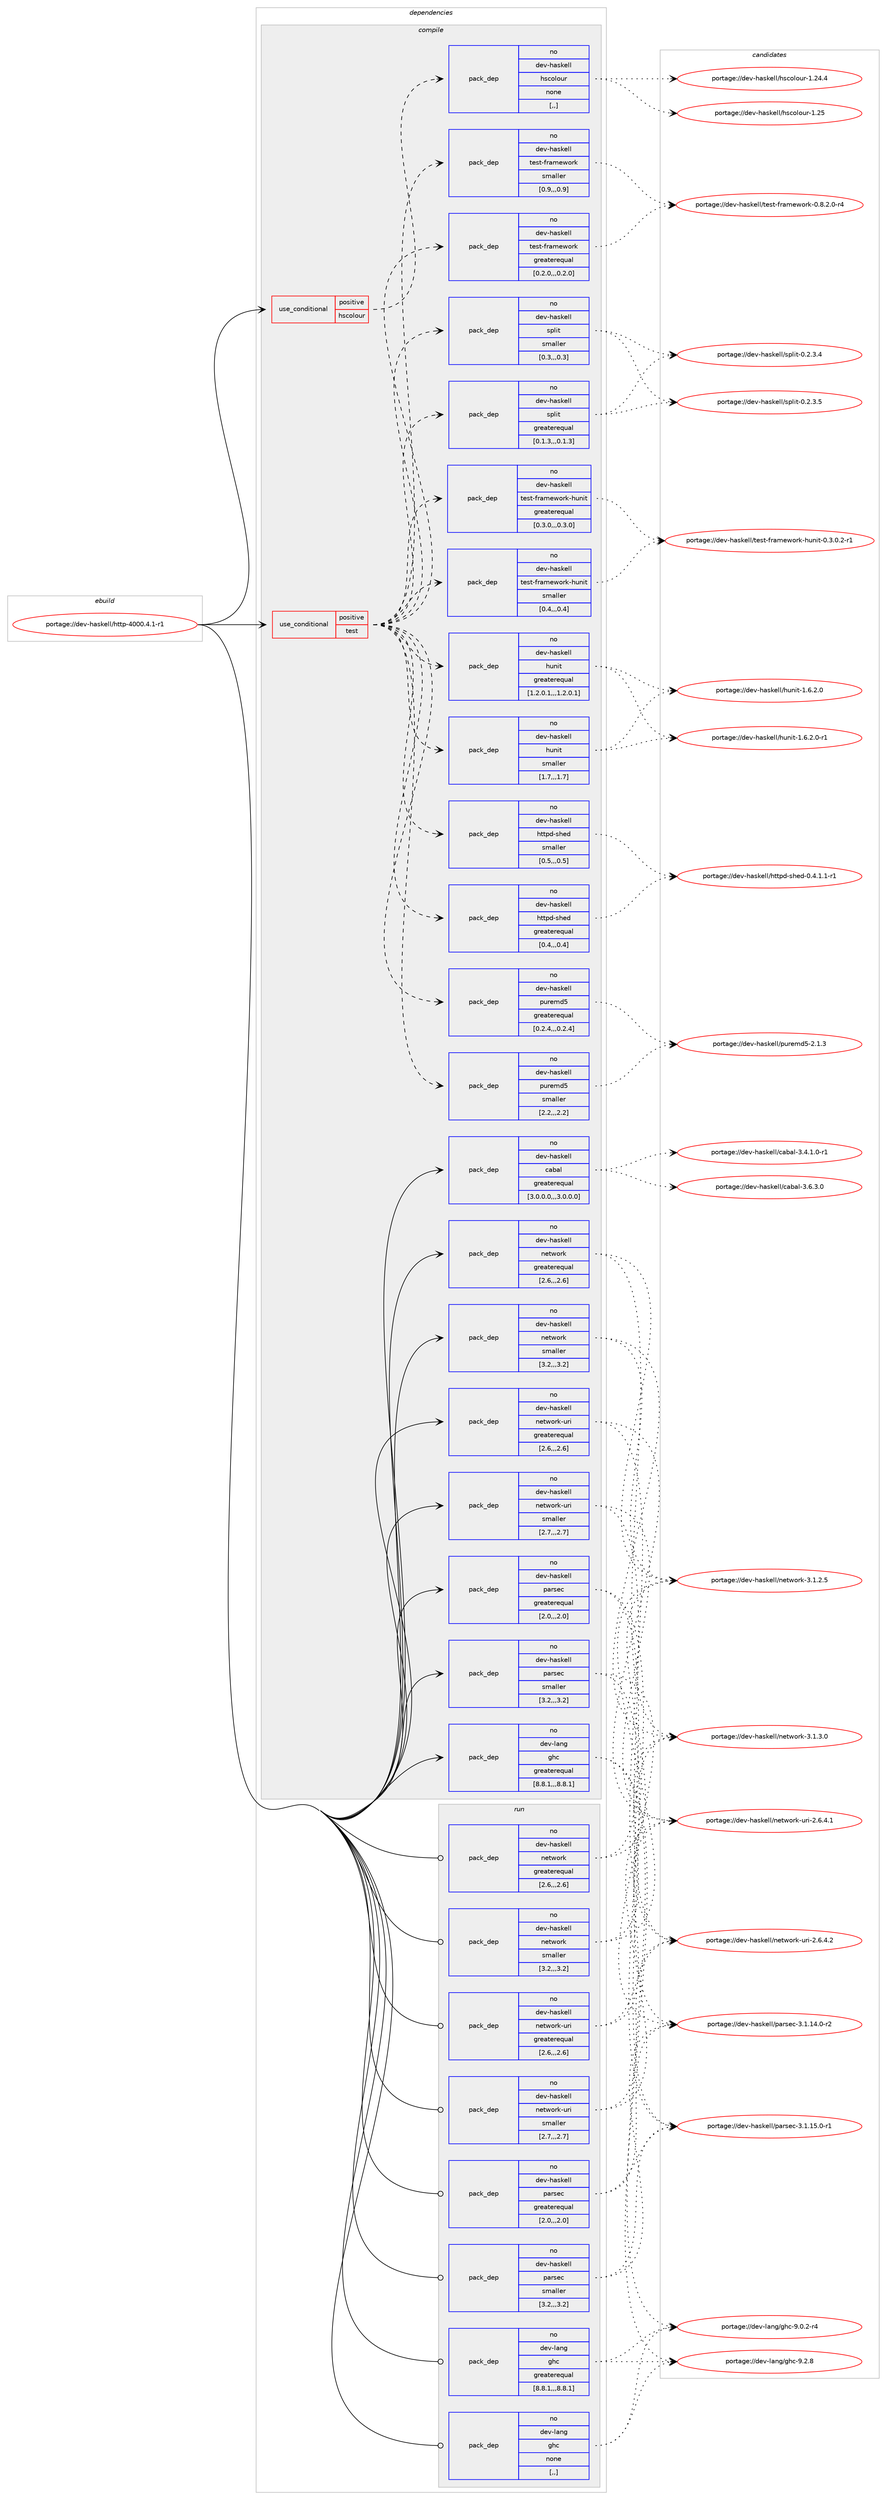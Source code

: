 digraph prolog {

# *************
# Graph options
# *************

newrank=true;
concentrate=true;
compound=true;
graph [rankdir=LR,fontname=Helvetica,fontsize=10,ranksep=1.5];#, ranksep=2.5, nodesep=0.2];
edge  [arrowhead=vee];
node  [fontname=Helvetica,fontsize=10];

# **********
# The ebuild
# **********

subgraph cluster_leftcol {
color=gray;
rank=same;
label=<<i>ebuild</i>>;
id [label="portage://dev-haskell/http-4000.4.1-r1", color=red, width=4, href="../dev-haskell/http-4000.4.1-r1.svg"];
}

# ****************
# The dependencies
# ****************

subgraph cluster_midcol {
color=gray;
label=<<i>dependencies</i>>;
subgraph cluster_compile {
fillcolor="#eeeeee";
style=filled;
label=<<i>compile</i>>;
subgraph cond19972 {
dependency80277 [label=<<TABLE BORDER="0" CELLBORDER="1" CELLSPACING="0" CELLPADDING="4"><TR><TD ROWSPAN="3" CELLPADDING="10">use_conditional</TD></TR><TR><TD>positive</TD></TR><TR><TD>hscolour</TD></TR></TABLE>>, shape=none, color=red];
subgraph pack59339 {
dependency80278 [label=<<TABLE BORDER="0" CELLBORDER="1" CELLSPACING="0" CELLPADDING="4" WIDTH="220"><TR><TD ROWSPAN="6" CELLPADDING="30">pack_dep</TD></TR><TR><TD WIDTH="110">no</TD></TR><TR><TD>dev-haskell</TD></TR><TR><TD>hscolour</TD></TR><TR><TD>none</TD></TR><TR><TD>[,,]</TD></TR></TABLE>>, shape=none, color=blue];
}
dependency80277:e -> dependency80278:w [weight=20,style="dashed",arrowhead="vee"];
}
id:e -> dependency80277:w [weight=20,style="solid",arrowhead="vee"];
subgraph cond19973 {
dependency80279 [label=<<TABLE BORDER="0" CELLBORDER="1" CELLSPACING="0" CELLPADDING="4"><TR><TD ROWSPAN="3" CELLPADDING="10">use_conditional</TD></TR><TR><TD>positive</TD></TR><TR><TD>test</TD></TR></TABLE>>, shape=none, color=red];
subgraph pack59340 {
dependency80280 [label=<<TABLE BORDER="0" CELLBORDER="1" CELLSPACING="0" CELLPADDING="4" WIDTH="220"><TR><TD ROWSPAN="6" CELLPADDING="30">pack_dep</TD></TR><TR><TD WIDTH="110">no</TD></TR><TR><TD>dev-haskell</TD></TR><TR><TD>httpd-shed</TD></TR><TR><TD>greaterequal</TD></TR><TR><TD>[0.4,,,0.4]</TD></TR></TABLE>>, shape=none, color=blue];
}
dependency80279:e -> dependency80280:w [weight=20,style="dashed",arrowhead="vee"];
subgraph pack59341 {
dependency80281 [label=<<TABLE BORDER="0" CELLBORDER="1" CELLSPACING="0" CELLPADDING="4" WIDTH="220"><TR><TD ROWSPAN="6" CELLPADDING="30">pack_dep</TD></TR><TR><TD WIDTH="110">no</TD></TR><TR><TD>dev-haskell</TD></TR><TR><TD>httpd-shed</TD></TR><TR><TD>smaller</TD></TR><TR><TD>[0.5,,,0.5]</TD></TR></TABLE>>, shape=none, color=blue];
}
dependency80279:e -> dependency80281:w [weight=20,style="dashed",arrowhead="vee"];
subgraph pack59342 {
dependency80282 [label=<<TABLE BORDER="0" CELLBORDER="1" CELLSPACING="0" CELLPADDING="4" WIDTH="220"><TR><TD ROWSPAN="6" CELLPADDING="30">pack_dep</TD></TR><TR><TD WIDTH="110">no</TD></TR><TR><TD>dev-haskell</TD></TR><TR><TD>hunit</TD></TR><TR><TD>greaterequal</TD></TR><TR><TD>[1.2.0.1,,,1.2.0.1]</TD></TR></TABLE>>, shape=none, color=blue];
}
dependency80279:e -> dependency80282:w [weight=20,style="dashed",arrowhead="vee"];
subgraph pack59343 {
dependency80283 [label=<<TABLE BORDER="0" CELLBORDER="1" CELLSPACING="0" CELLPADDING="4" WIDTH="220"><TR><TD ROWSPAN="6" CELLPADDING="30">pack_dep</TD></TR><TR><TD WIDTH="110">no</TD></TR><TR><TD>dev-haskell</TD></TR><TR><TD>hunit</TD></TR><TR><TD>smaller</TD></TR><TR><TD>[1.7,,,1.7]</TD></TR></TABLE>>, shape=none, color=blue];
}
dependency80279:e -> dependency80283:w [weight=20,style="dashed",arrowhead="vee"];
subgraph pack59344 {
dependency80284 [label=<<TABLE BORDER="0" CELLBORDER="1" CELLSPACING="0" CELLPADDING="4" WIDTH="220"><TR><TD ROWSPAN="6" CELLPADDING="30">pack_dep</TD></TR><TR><TD WIDTH="110">no</TD></TR><TR><TD>dev-haskell</TD></TR><TR><TD>puremd5</TD></TR><TR><TD>greaterequal</TD></TR><TR><TD>[0.2.4,,,0.2.4]</TD></TR></TABLE>>, shape=none, color=blue];
}
dependency80279:e -> dependency80284:w [weight=20,style="dashed",arrowhead="vee"];
subgraph pack59345 {
dependency80285 [label=<<TABLE BORDER="0" CELLBORDER="1" CELLSPACING="0" CELLPADDING="4" WIDTH="220"><TR><TD ROWSPAN="6" CELLPADDING="30">pack_dep</TD></TR><TR><TD WIDTH="110">no</TD></TR><TR><TD>dev-haskell</TD></TR><TR><TD>puremd5</TD></TR><TR><TD>smaller</TD></TR><TR><TD>[2.2,,,2.2]</TD></TR></TABLE>>, shape=none, color=blue];
}
dependency80279:e -> dependency80285:w [weight=20,style="dashed",arrowhead="vee"];
subgraph pack59346 {
dependency80286 [label=<<TABLE BORDER="0" CELLBORDER="1" CELLSPACING="0" CELLPADDING="4" WIDTH="220"><TR><TD ROWSPAN="6" CELLPADDING="30">pack_dep</TD></TR><TR><TD WIDTH="110">no</TD></TR><TR><TD>dev-haskell</TD></TR><TR><TD>split</TD></TR><TR><TD>greaterequal</TD></TR><TR><TD>[0.1.3,,,0.1.3]</TD></TR></TABLE>>, shape=none, color=blue];
}
dependency80279:e -> dependency80286:w [weight=20,style="dashed",arrowhead="vee"];
subgraph pack59347 {
dependency80287 [label=<<TABLE BORDER="0" CELLBORDER="1" CELLSPACING="0" CELLPADDING="4" WIDTH="220"><TR><TD ROWSPAN="6" CELLPADDING="30">pack_dep</TD></TR><TR><TD WIDTH="110">no</TD></TR><TR><TD>dev-haskell</TD></TR><TR><TD>split</TD></TR><TR><TD>smaller</TD></TR><TR><TD>[0.3,,,0.3]</TD></TR></TABLE>>, shape=none, color=blue];
}
dependency80279:e -> dependency80287:w [weight=20,style="dashed",arrowhead="vee"];
subgraph pack59348 {
dependency80288 [label=<<TABLE BORDER="0" CELLBORDER="1" CELLSPACING="0" CELLPADDING="4" WIDTH="220"><TR><TD ROWSPAN="6" CELLPADDING="30">pack_dep</TD></TR><TR><TD WIDTH="110">no</TD></TR><TR><TD>dev-haskell</TD></TR><TR><TD>test-framework</TD></TR><TR><TD>greaterequal</TD></TR><TR><TD>[0.2.0,,,0.2.0]</TD></TR></TABLE>>, shape=none, color=blue];
}
dependency80279:e -> dependency80288:w [weight=20,style="dashed",arrowhead="vee"];
subgraph pack59349 {
dependency80289 [label=<<TABLE BORDER="0" CELLBORDER="1" CELLSPACING="0" CELLPADDING="4" WIDTH="220"><TR><TD ROWSPAN="6" CELLPADDING="30">pack_dep</TD></TR><TR><TD WIDTH="110">no</TD></TR><TR><TD>dev-haskell</TD></TR><TR><TD>test-framework</TD></TR><TR><TD>smaller</TD></TR><TR><TD>[0.9,,,0.9]</TD></TR></TABLE>>, shape=none, color=blue];
}
dependency80279:e -> dependency80289:w [weight=20,style="dashed",arrowhead="vee"];
subgraph pack59350 {
dependency80290 [label=<<TABLE BORDER="0" CELLBORDER="1" CELLSPACING="0" CELLPADDING="4" WIDTH="220"><TR><TD ROWSPAN="6" CELLPADDING="30">pack_dep</TD></TR><TR><TD WIDTH="110">no</TD></TR><TR><TD>dev-haskell</TD></TR><TR><TD>test-framework-hunit</TD></TR><TR><TD>greaterequal</TD></TR><TR><TD>[0.3.0,,,0.3.0]</TD></TR></TABLE>>, shape=none, color=blue];
}
dependency80279:e -> dependency80290:w [weight=20,style="dashed",arrowhead="vee"];
subgraph pack59351 {
dependency80291 [label=<<TABLE BORDER="0" CELLBORDER="1" CELLSPACING="0" CELLPADDING="4" WIDTH="220"><TR><TD ROWSPAN="6" CELLPADDING="30">pack_dep</TD></TR><TR><TD WIDTH="110">no</TD></TR><TR><TD>dev-haskell</TD></TR><TR><TD>test-framework-hunit</TD></TR><TR><TD>smaller</TD></TR><TR><TD>[0.4,,,0.4]</TD></TR></TABLE>>, shape=none, color=blue];
}
dependency80279:e -> dependency80291:w [weight=20,style="dashed",arrowhead="vee"];
}
id:e -> dependency80279:w [weight=20,style="solid",arrowhead="vee"];
subgraph pack59352 {
dependency80292 [label=<<TABLE BORDER="0" CELLBORDER="1" CELLSPACING="0" CELLPADDING="4" WIDTH="220"><TR><TD ROWSPAN="6" CELLPADDING="30">pack_dep</TD></TR><TR><TD WIDTH="110">no</TD></TR><TR><TD>dev-haskell</TD></TR><TR><TD>cabal</TD></TR><TR><TD>greaterequal</TD></TR><TR><TD>[3.0.0.0,,,3.0.0.0]</TD></TR></TABLE>>, shape=none, color=blue];
}
id:e -> dependency80292:w [weight=20,style="solid",arrowhead="vee"];
subgraph pack59353 {
dependency80293 [label=<<TABLE BORDER="0" CELLBORDER="1" CELLSPACING="0" CELLPADDING="4" WIDTH="220"><TR><TD ROWSPAN="6" CELLPADDING="30">pack_dep</TD></TR><TR><TD WIDTH="110">no</TD></TR><TR><TD>dev-haskell</TD></TR><TR><TD>network</TD></TR><TR><TD>greaterequal</TD></TR><TR><TD>[2.6,,,2.6]</TD></TR></TABLE>>, shape=none, color=blue];
}
id:e -> dependency80293:w [weight=20,style="solid",arrowhead="vee"];
subgraph pack59354 {
dependency80294 [label=<<TABLE BORDER="0" CELLBORDER="1" CELLSPACING="0" CELLPADDING="4" WIDTH="220"><TR><TD ROWSPAN="6" CELLPADDING="30">pack_dep</TD></TR><TR><TD WIDTH="110">no</TD></TR><TR><TD>dev-haskell</TD></TR><TR><TD>network</TD></TR><TR><TD>smaller</TD></TR><TR><TD>[3.2,,,3.2]</TD></TR></TABLE>>, shape=none, color=blue];
}
id:e -> dependency80294:w [weight=20,style="solid",arrowhead="vee"];
subgraph pack59355 {
dependency80295 [label=<<TABLE BORDER="0" CELLBORDER="1" CELLSPACING="0" CELLPADDING="4" WIDTH="220"><TR><TD ROWSPAN="6" CELLPADDING="30">pack_dep</TD></TR><TR><TD WIDTH="110">no</TD></TR><TR><TD>dev-haskell</TD></TR><TR><TD>network-uri</TD></TR><TR><TD>greaterequal</TD></TR><TR><TD>[2.6,,,2.6]</TD></TR></TABLE>>, shape=none, color=blue];
}
id:e -> dependency80295:w [weight=20,style="solid",arrowhead="vee"];
subgraph pack59356 {
dependency80296 [label=<<TABLE BORDER="0" CELLBORDER="1" CELLSPACING="0" CELLPADDING="4" WIDTH="220"><TR><TD ROWSPAN="6" CELLPADDING="30">pack_dep</TD></TR><TR><TD WIDTH="110">no</TD></TR><TR><TD>dev-haskell</TD></TR><TR><TD>network-uri</TD></TR><TR><TD>smaller</TD></TR><TR><TD>[2.7,,,2.7]</TD></TR></TABLE>>, shape=none, color=blue];
}
id:e -> dependency80296:w [weight=20,style="solid",arrowhead="vee"];
subgraph pack59357 {
dependency80297 [label=<<TABLE BORDER="0" CELLBORDER="1" CELLSPACING="0" CELLPADDING="4" WIDTH="220"><TR><TD ROWSPAN="6" CELLPADDING="30">pack_dep</TD></TR><TR><TD WIDTH="110">no</TD></TR><TR><TD>dev-haskell</TD></TR><TR><TD>parsec</TD></TR><TR><TD>greaterequal</TD></TR><TR><TD>[2.0,,,2.0]</TD></TR></TABLE>>, shape=none, color=blue];
}
id:e -> dependency80297:w [weight=20,style="solid",arrowhead="vee"];
subgraph pack59358 {
dependency80298 [label=<<TABLE BORDER="0" CELLBORDER="1" CELLSPACING="0" CELLPADDING="4" WIDTH="220"><TR><TD ROWSPAN="6" CELLPADDING="30">pack_dep</TD></TR><TR><TD WIDTH="110">no</TD></TR><TR><TD>dev-haskell</TD></TR><TR><TD>parsec</TD></TR><TR><TD>smaller</TD></TR><TR><TD>[3.2,,,3.2]</TD></TR></TABLE>>, shape=none, color=blue];
}
id:e -> dependency80298:w [weight=20,style="solid",arrowhead="vee"];
subgraph pack59359 {
dependency80299 [label=<<TABLE BORDER="0" CELLBORDER="1" CELLSPACING="0" CELLPADDING="4" WIDTH="220"><TR><TD ROWSPAN="6" CELLPADDING="30">pack_dep</TD></TR><TR><TD WIDTH="110">no</TD></TR><TR><TD>dev-lang</TD></TR><TR><TD>ghc</TD></TR><TR><TD>greaterequal</TD></TR><TR><TD>[8.8.1,,,8.8.1]</TD></TR></TABLE>>, shape=none, color=blue];
}
id:e -> dependency80299:w [weight=20,style="solid",arrowhead="vee"];
}
subgraph cluster_compileandrun {
fillcolor="#eeeeee";
style=filled;
label=<<i>compile and run</i>>;
}
subgraph cluster_run {
fillcolor="#eeeeee";
style=filled;
label=<<i>run</i>>;
subgraph pack59360 {
dependency80300 [label=<<TABLE BORDER="0" CELLBORDER="1" CELLSPACING="0" CELLPADDING="4" WIDTH="220"><TR><TD ROWSPAN="6" CELLPADDING="30">pack_dep</TD></TR><TR><TD WIDTH="110">no</TD></TR><TR><TD>dev-haskell</TD></TR><TR><TD>network</TD></TR><TR><TD>greaterequal</TD></TR><TR><TD>[2.6,,,2.6]</TD></TR></TABLE>>, shape=none, color=blue];
}
id:e -> dependency80300:w [weight=20,style="solid",arrowhead="odot"];
subgraph pack59361 {
dependency80301 [label=<<TABLE BORDER="0" CELLBORDER="1" CELLSPACING="0" CELLPADDING="4" WIDTH="220"><TR><TD ROWSPAN="6" CELLPADDING="30">pack_dep</TD></TR><TR><TD WIDTH="110">no</TD></TR><TR><TD>dev-haskell</TD></TR><TR><TD>network</TD></TR><TR><TD>smaller</TD></TR><TR><TD>[3.2,,,3.2]</TD></TR></TABLE>>, shape=none, color=blue];
}
id:e -> dependency80301:w [weight=20,style="solid",arrowhead="odot"];
subgraph pack59362 {
dependency80302 [label=<<TABLE BORDER="0" CELLBORDER="1" CELLSPACING="0" CELLPADDING="4" WIDTH="220"><TR><TD ROWSPAN="6" CELLPADDING="30">pack_dep</TD></TR><TR><TD WIDTH="110">no</TD></TR><TR><TD>dev-haskell</TD></TR><TR><TD>network-uri</TD></TR><TR><TD>greaterequal</TD></TR><TR><TD>[2.6,,,2.6]</TD></TR></TABLE>>, shape=none, color=blue];
}
id:e -> dependency80302:w [weight=20,style="solid",arrowhead="odot"];
subgraph pack59363 {
dependency80303 [label=<<TABLE BORDER="0" CELLBORDER="1" CELLSPACING="0" CELLPADDING="4" WIDTH="220"><TR><TD ROWSPAN="6" CELLPADDING="30">pack_dep</TD></TR><TR><TD WIDTH="110">no</TD></TR><TR><TD>dev-haskell</TD></TR><TR><TD>network-uri</TD></TR><TR><TD>smaller</TD></TR><TR><TD>[2.7,,,2.7]</TD></TR></TABLE>>, shape=none, color=blue];
}
id:e -> dependency80303:w [weight=20,style="solid",arrowhead="odot"];
subgraph pack59364 {
dependency80304 [label=<<TABLE BORDER="0" CELLBORDER="1" CELLSPACING="0" CELLPADDING="4" WIDTH="220"><TR><TD ROWSPAN="6" CELLPADDING="30">pack_dep</TD></TR><TR><TD WIDTH="110">no</TD></TR><TR><TD>dev-haskell</TD></TR><TR><TD>parsec</TD></TR><TR><TD>greaterequal</TD></TR><TR><TD>[2.0,,,2.0]</TD></TR></TABLE>>, shape=none, color=blue];
}
id:e -> dependency80304:w [weight=20,style="solid",arrowhead="odot"];
subgraph pack59365 {
dependency80305 [label=<<TABLE BORDER="0" CELLBORDER="1" CELLSPACING="0" CELLPADDING="4" WIDTH="220"><TR><TD ROWSPAN="6" CELLPADDING="30">pack_dep</TD></TR><TR><TD WIDTH="110">no</TD></TR><TR><TD>dev-haskell</TD></TR><TR><TD>parsec</TD></TR><TR><TD>smaller</TD></TR><TR><TD>[3.2,,,3.2]</TD></TR></TABLE>>, shape=none, color=blue];
}
id:e -> dependency80305:w [weight=20,style="solid",arrowhead="odot"];
subgraph pack59366 {
dependency80306 [label=<<TABLE BORDER="0" CELLBORDER="1" CELLSPACING="0" CELLPADDING="4" WIDTH="220"><TR><TD ROWSPAN="6" CELLPADDING="30">pack_dep</TD></TR><TR><TD WIDTH="110">no</TD></TR><TR><TD>dev-lang</TD></TR><TR><TD>ghc</TD></TR><TR><TD>greaterequal</TD></TR><TR><TD>[8.8.1,,,8.8.1]</TD></TR></TABLE>>, shape=none, color=blue];
}
id:e -> dependency80306:w [weight=20,style="solid",arrowhead="odot"];
subgraph pack59367 {
dependency80307 [label=<<TABLE BORDER="0" CELLBORDER="1" CELLSPACING="0" CELLPADDING="4" WIDTH="220"><TR><TD ROWSPAN="6" CELLPADDING="30">pack_dep</TD></TR><TR><TD WIDTH="110">no</TD></TR><TR><TD>dev-lang</TD></TR><TR><TD>ghc</TD></TR><TR><TD>none</TD></TR><TR><TD>[,,]</TD></TR></TABLE>>, shape=none, color=blue];
}
id:e -> dependency80307:w [weight=20,style="solid",arrowhead="odot"];
}
}

# **************
# The candidates
# **************

subgraph cluster_choices {
rank=same;
color=gray;
label=<<i>candidates</i>>;

subgraph choice59339 {
color=black;
nodesep=1;
choice1001011184510497115107101108108471041159911110811111711445494650524652 [label="portage://dev-haskell/hscolour-1.24.4", color=red, width=4,href="../dev-haskell/hscolour-1.24.4.svg"];
choice100101118451049711510710110810847104115991111081111171144549465053 [label="portage://dev-haskell/hscolour-1.25", color=red, width=4,href="../dev-haskell/hscolour-1.25.svg"];
dependency80278:e -> choice1001011184510497115107101108108471041159911110811111711445494650524652:w [style=dotted,weight="100"];
dependency80278:e -> choice100101118451049711510710110810847104115991111081111171144549465053:w [style=dotted,weight="100"];
}
subgraph choice59340 {
color=black;
nodesep=1;
choice1001011184510497115107101108108471041161161121004511510410110045484652464946494511449 [label="portage://dev-haskell/httpd-shed-0.4.1.1-r1", color=red, width=4,href="../dev-haskell/httpd-shed-0.4.1.1-r1.svg"];
dependency80280:e -> choice1001011184510497115107101108108471041161161121004511510410110045484652464946494511449:w [style=dotted,weight="100"];
}
subgraph choice59341 {
color=black;
nodesep=1;
choice1001011184510497115107101108108471041161161121004511510410110045484652464946494511449 [label="portage://dev-haskell/httpd-shed-0.4.1.1-r1", color=red, width=4,href="../dev-haskell/httpd-shed-0.4.1.1-r1.svg"];
dependency80281:e -> choice1001011184510497115107101108108471041161161121004511510410110045484652464946494511449:w [style=dotted,weight="100"];
}
subgraph choice59342 {
color=black;
nodesep=1;
choice1001011184510497115107101108108471041171101051164549465446504648 [label="portage://dev-haskell/hunit-1.6.2.0", color=red, width=4,href="../dev-haskell/hunit-1.6.2.0.svg"];
choice10010111845104971151071011081084710411711010511645494654465046484511449 [label="portage://dev-haskell/hunit-1.6.2.0-r1", color=red, width=4,href="../dev-haskell/hunit-1.6.2.0-r1.svg"];
dependency80282:e -> choice1001011184510497115107101108108471041171101051164549465446504648:w [style=dotted,weight="100"];
dependency80282:e -> choice10010111845104971151071011081084710411711010511645494654465046484511449:w [style=dotted,weight="100"];
}
subgraph choice59343 {
color=black;
nodesep=1;
choice1001011184510497115107101108108471041171101051164549465446504648 [label="portage://dev-haskell/hunit-1.6.2.0", color=red, width=4,href="../dev-haskell/hunit-1.6.2.0.svg"];
choice10010111845104971151071011081084710411711010511645494654465046484511449 [label="portage://dev-haskell/hunit-1.6.2.0-r1", color=red, width=4,href="../dev-haskell/hunit-1.6.2.0-r1.svg"];
dependency80283:e -> choice1001011184510497115107101108108471041171101051164549465446504648:w [style=dotted,weight="100"];
dependency80283:e -> choice10010111845104971151071011081084710411711010511645494654465046484511449:w [style=dotted,weight="100"];
}
subgraph choice59344 {
color=black;
nodesep=1;
choice10010111845104971151071011081084711211711410110910053455046494651 [label="portage://dev-haskell/puremd5-2.1.3", color=red, width=4,href="../dev-haskell/puremd5-2.1.3.svg"];
dependency80284:e -> choice10010111845104971151071011081084711211711410110910053455046494651:w [style=dotted,weight="100"];
}
subgraph choice59345 {
color=black;
nodesep=1;
choice10010111845104971151071011081084711211711410110910053455046494651 [label="portage://dev-haskell/puremd5-2.1.3", color=red, width=4,href="../dev-haskell/puremd5-2.1.3.svg"];
dependency80285:e -> choice10010111845104971151071011081084711211711410110910053455046494651:w [style=dotted,weight="100"];
}
subgraph choice59346 {
color=black;
nodesep=1;
choice1001011184510497115107101108108471151121081051164548465046514652 [label="portage://dev-haskell/split-0.2.3.4", color=red, width=4,href="../dev-haskell/split-0.2.3.4.svg"];
choice1001011184510497115107101108108471151121081051164548465046514653 [label="portage://dev-haskell/split-0.2.3.5", color=red, width=4,href="../dev-haskell/split-0.2.3.5.svg"];
dependency80286:e -> choice1001011184510497115107101108108471151121081051164548465046514652:w [style=dotted,weight="100"];
dependency80286:e -> choice1001011184510497115107101108108471151121081051164548465046514653:w [style=dotted,weight="100"];
}
subgraph choice59347 {
color=black;
nodesep=1;
choice1001011184510497115107101108108471151121081051164548465046514652 [label="portage://dev-haskell/split-0.2.3.4", color=red, width=4,href="../dev-haskell/split-0.2.3.4.svg"];
choice1001011184510497115107101108108471151121081051164548465046514653 [label="portage://dev-haskell/split-0.2.3.5", color=red, width=4,href="../dev-haskell/split-0.2.3.5.svg"];
dependency80287:e -> choice1001011184510497115107101108108471151121081051164548465046514652:w [style=dotted,weight="100"];
dependency80287:e -> choice1001011184510497115107101108108471151121081051164548465046514653:w [style=dotted,weight="100"];
}
subgraph choice59348 {
color=black;
nodesep=1;
choice100101118451049711510710110810847116101115116451021149710910111911111410745484656465046484511452 [label="portage://dev-haskell/test-framework-0.8.2.0-r4", color=red, width=4,href="../dev-haskell/test-framework-0.8.2.0-r4.svg"];
dependency80288:e -> choice100101118451049711510710110810847116101115116451021149710910111911111410745484656465046484511452:w [style=dotted,weight="100"];
}
subgraph choice59349 {
color=black;
nodesep=1;
choice100101118451049711510710110810847116101115116451021149710910111911111410745484656465046484511452 [label="portage://dev-haskell/test-framework-0.8.2.0-r4", color=red, width=4,href="../dev-haskell/test-framework-0.8.2.0-r4.svg"];
dependency80289:e -> choice100101118451049711510710110810847116101115116451021149710910111911111410745484656465046484511452:w [style=dotted,weight="100"];
}
subgraph choice59350 {
color=black;
nodesep=1;
choice10010111845104971151071011081084711610111511645102114971091011191111141074510411711010511645484651464846504511449 [label="portage://dev-haskell/test-framework-hunit-0.3.0.2-r1", color=red, width=4,href="../dev-haskell/test-framework-hunit-0.3.0.2-r1.svg"];
dependency80290:e -> choice10010111845104971151071011081084711610111511645102114971091011191111141074510411711010511645484651464846504511449:w [style=dotted,weight="100"];
}
subgraph choice59351 {
color=black;
nodesep=1;
choice10010111845104971151071011081084711610111511645102114971091011191111141074510411711010511645484651464846504511449 [label="portage://dev-haskell/test-framework-hunit-0.3.0.2-r1", color=red, width=4,href="../dev-haskell/test-framework-hunit-0.3.0.2-r1.svg"];
dependency80291:e -> choice10010111845104971151071011081084711610111511645102114971091011191111141074510411711010511645484651464846504511449:w [style=dotted,weight="100"];
}
subgraph choice59352 {
color=black;
nodesep=1;
choice1001011184510497115107101108108479997989710845514652464946484511449 [label="portage://dev-haskell/cabal-3.4.1.0-r1", color=red, width=4,href="../dev-haskell/cabal-3.4.1.0-r1.svg"];
choice100101118451049711510710110810847999798971084551465446514648 [label="portage://dev-haskell/cabal-3.6.3.0", color=red, width=4,href="../dev-haskell/cabal-3.6.3.0.svg"];
dependency80292:e -> choice1001011184510497115107101108108479997989710845514652464946484511449:w [style=dotted,weight="100"];
dependency80292:e -> choice100101118451049711510710110810847999798971084551465446514648:w [style=dotted,weight="100"];
}
subgraph choice59353 {
color=black;
nodesep=1;
choice1001011184510497115107101108108471101011161191111141074551464946504653 [label="portage://dev-haskell/network-3.1.2.5", color=red, width=4,href="../dev-haskell/network-3.1.2.5.svg"];
choice1001011184510497115107101108108471101011161191111141074551464946514648 [label="portage://dev-haskell/network-3.1.3.0", color=red, width=4,href="../dev-haskell/network-3.1.3.0.svg"];
dependency80293:e -> choice1001011184510497115107101108108471101011161191111141074551464946504653:w [style=dotted,weight="100"];
dependency80293:e -> choice1001011184510497115107101108108471101011161191111141074551464946514648:w [style=dotted,weight="100"];
}
subgraph choice59354 {
color=black;
nodesep=1;
choice1001011184510497115107101108108471101011161191111141074551464946504653 [label="portage://dev-haskell/network-3.1.2.5", color=red, width=4,href="../dev-haskell/network-3.1.2.5.svg"];
choice1001011184510497115107101108108471101011161191111141074551464946514648 [label="portage://dev-haskell/network-3.1.3.0", color=red, width=4,href="../dev-haskell/network-3.1.3.0.svg"];
dependency80294:e -> choice1001011184510497115107101108108471101011161191111141074551464946504653:w [style=dotted,weight="100"];
dependency80294:e -> choice1001011184510497115107101108108471101011161191111141074551464946514648:w [style=dotted,weight="100"];
}
subgraph choice59355 {
color=black;
nodesep=1;
choice100101118451049711510710110810847110101116119111114107451171141054550465446524649 [label="portage://dev-haskell/network-uri-2.6.4.1", color=red, width=4,href="../dev-haskell/network-uri-2.6.4.1.svg"];
choice100101118451049711510710110810847110101116119111114107451171141054550465446524650 [label="portage://dev-haskell/network-uri-2.6.4.2", color=red, width=4,href="../dev-haskell/network-uri-2.6.4.2.svg"];
dependency80295:e -> choice100101118451049711510710110810847110101116119111114107451171141054550465446524649:w [style=dotted,weight="100"];
dependency80295:e -> choice100101118451049711510710110810847110101116119111114107451171141054550465446524650:w [style=dotted,weight="100"];
}
subgraph choice59356 {
color=black;
nodesep=1;
choice100101118451049711510710110810847110101116119111114107451171141054550465446524649 [label="portage://dev-haskell/network-uri-2.6.4.1", color=red, width=4,href="../dev-haskell/network-uri-2.6.4.1.svg"];
choice100101118451049711510710110810847110101116119111114107451171141054550465446524650 [label="portage://dev-haskell/network-uri-2.6.4.2", color=red, width=4,href="../dev-haskell/network-uri-2.6.4.2.svg"];
dependency80296:e -> choice100101118451049711510710110810847110101116119111114107451171141054550465446524649:w [style=dotted,weight="100"];
dependency80296:e -> choice100101118451049711510710110810847110101116119111114107451171141054550465446524650:w [style=dotted,weight="100"];
}
subgraph choice59357 {
color=black;
nodesep=1;
choice10010111845104971151071011081084711297114115101994551464946495246484511450 [label="portage://dev-haskell/parsec-3.1.14.0-r2", color=red, width=4,href="../dev-haskell/parsec-3.1.14.0-r2.svg"];
choice10010111845104971151071011081084711297114115101994551464946495346484511449 [label="portage://dev-haskell/parsec-3.1.15.0-r1", color=red, width=4,href="../dev-haskell/parsec-3.1.15.0-r1.svg"];
dependency80297:e -> choice10010111845104971151071011081084711297114115101994551464946495246484511450:w [style=dotted,weight="100"];
dependency80297:e -> choice10010111845104971151071011081084711297114115101994551464946495346484511449:w [style=dotted,weight="100"];
}
subgraph choice59358 {
color=black;
nodesep=1;
choice10010111845104971151071011081084711297114115101994551464946495246484511450 [label="portage://dev-haskell/parsec-3.1.14.0-r2", color=red, width=4,href="../dev-haskell/parsec-3.1.14.0-r2.svg"];
choice10010111845104971151071011081084711297114115101994551464946495346484511449 [label="portage://dev-haskell/parsec-3.1.15.0-r1", color=red, width=4,href="../dev-haskell/parsec-3.1.15.0-r1.svg"];
dependency80298:e -> choice10010111845104971151071011081084711297114115101994551464946495246484511450:w [style=dotted,weight="100"];
dependency80298:e -> choice10010111845104971151071011081084711297114115101994551464946495346484511449:w [style=dotted,weight="100"];
}
subgraph choice59359 {
color=black;
nodesep=1;
choice100101118451089711010347103104994557464846504511452 [label="portage://dev-lang/ghc-9.0.2-r4", color=red, width=4,href="../dev-lang/ghc-9.0.2-r4.svg"];
choice10010111845108971101034710310499455746504656 [label="portage://dev-lang/ghc-9.2.8", color=red, width=4,href="../dev-lang/ghc-9.2.8.svg"];
dependency80299:e -> choice100101118451089711010347103104994557464846504511452:w [style=dotted,weight="100"];
dependency80299:e -> choice10010111845108971101034710310499455746504656:w [style=dotted,weight="100"];
}
subgraph choice59360 {
color=black;
nodesep=1;
choice1001011184510497115107101108108471101011161191111141074551464946504653 [label="portage://dev-haskell/network-3.1.2.5", color=red, width=4,href="../dev-haskell/network-3.1.2.5.svg"];
choice1001011184510497115107101108108471101011161191111141074551464946514648 [label="portage://dev-haskell/network-3.1.3.0", color=red, width=4,href="../dev-haskell/network-3.1.3.0.svg"];
dependency80300:e -> choice1001011184510497115107101108108471101011161191111141074551464946504653:w [style=dotted,weight="100"];
dependency80300:e -> choice1001011184510497115107101108108471101011161191111141074551464946514648:w [style=dotted,weight="100"];
}
subgraph choice59361 {
color=black;
nodesep=1;
choice1001011184510497115107101108108471101011161191111141074551464946504653 [label="portage://dev-haskell/network-3.1.2.5", color=red, width=4,href="../dev-haskell/network-3.1.2.5.svg"];
choice1001011184510497115107101108108471101011161191111141074551464946514648 [label="portage://dev-haskell/network-3.1.3.0", color=red, width=4,href="../dev-haskell/network-3.1.3.0.svg"];
dependency80301:e -> choice1001011184510497115107101108108471101011161191111141074551464946504653:w [style=dotted,weight="100"];
dependency80301:e -> choice1001011184510497115107101108108471101011161191111141074551464946514648:w [style=dotted,weight="100"];
}
subgraph choice59362 {
color=black;
nodesep=1;
choice100101118451049711510710110810847110101116119111114107451171141054550465446524649 [label="portage://dev-haskell/network-uri-2.6.4.1", color=red, width=4,href="../dev-haskell/network-uri-2.6.4.1.svg"];
choice100101118451049711510710110810847110101116119111114107451171141054550465446524650 [label="portage://dev-haskell/network-uri-2.6.4.2", color=red, width=4,href="../dev-haskell/network-uri-2.6.4.2.svg"];
dependency80302:e -> choice100101118451049711510710110810847110101116119111114107451171141054550465446524649:w [style=dotted,weight="100"];
dependency80302:e -> choice100101118451049711510710110810847110101116119111114107451171141054550465446524650:w [style=dotted,weight="100"];
}
subgraph choice59363 {
color=black;
nodesep=1;
choice100101118451049711510710110810847110101116119111114107451171141054550465446524649 [label="portage://dev-haskell/network-uri-2.6.4.1", color=red, width=4,href="../dev-haskell/network-uri-2.6.4.1.svg"];
choice100101118451049711510710110810847110101116119111114107451171141054550465446524650 [label="portage://dev-haskell/network-uri-2.6.4.2", color=red, width=4,href="../dev-haskell/network-uri-2.6.4.2.svg"];
dependency80303:e -> choice100101118451049711510710110810847110101116119111114107451171141054550465446524649:w [style=dotted,weight="100"];
dependency80303:e -> choice100101118451049711510710110810847110101116119111114107451171141054550465446524650:w [style=dotted,weight="100"];
}
subgraph choice59364 {
color=black;
nodesep=1;
choice10010111845104971151071011081084711297114115101994551464946495246484511450 [label="portage://dev-haskell/parsec-3.1.14.0-r2", color=red, width=4,href="../dev-haskell/parsec-3.1.14.0-r2.svg"];
choice10010111845104971151071011081084711297114115101994551464946495346484511449 [label="portage://dev-haskell/parsec-3.1.15.0-r1", color=red, width=4,href="../dev-haskell/parsec-3.1.15.0-r1.svg"];
dependency80304:e -> choice10010111845104971151071011081084711297114115101994551464946495246484511450:w [style=dotted,weight="100"];
dependency80304:e -> choice10010111845104971151071011081084711297114115101994551464946495346484511449:w [style=dotted,weight="100"];
}
subgraph choice59365 {
color=black;
nodesep=1;
choice10010111845104971151071011081084711297114115101994551464946495246484511450 [label="portage://dev-haskell/parsec-3.1.14.0-r2", color=red, width=4,href="../dev-haskell/parsec-3.1.14.0-r2.svg"];
choice10010111845104971151071011081084711297114115101994551464946495346484511449 [label="portage://dev-haskell/parsec-3.1.15.0-r1", color=red, width=4,href="../dev-haskell/parsec-3.1.15.0-r1.svg"];
dependency80305:e -> choice10010111845104971151071011081084711297114115101994551464946495246484511450:w [style=dotted,weight="100"];
dependency80305:e -> choice10010111845104971151071011081084711297114115101994551464946495346484511449:w [style=dotted,weight="100"];
}
subgraph choice59366 {
color=black;
nodesep=1;
choice100101118451089711010347103104994557464846504511452 [label="portage://dev-lang/ghc-9.0.2-r4", color=red, width=4,href="../dev-lang/ghc-9.0.2-r4.svg"];
choice10010111845108971101034710310499455746504656 [label="portage://dev-lang/ghc-9.2.8", color=red, width=4,href="../dev-lang/ghc-9.2.8.svg"];
dependency80306:e -> choice100101118451089711010347103104994557464846504511452:w [style=dotted,weight="100"];
dependency80306:e -> choice10010111845108971101034710310499455746504656:w [style=dotted,weight="100"];
}
subgraph choice59367 {
color=black;
nodesep=1;
choice100101118451089711010347103104994557464846504511452 [label="portage://dev-lang/ghc-9.0.2-r4", color=red, width=4,href="../dev-lang/ghc-9.0.2-r4.svg"];
choice10010111845108971101034710310499455746504656 [label="portage://dev-lang/ghc-9.2.8", color=red, width=4,href="../dev-lang/ghc-9.2.8.svg"];
dependency80307:e -> choice100101118451089711010347103104994557464846504511452:w [style=dotted,weight="100"];
dependency80307:e -> choice10010111845108971101034710310499455746504656:w [style=dotted,weight="100"];
}
}

}
